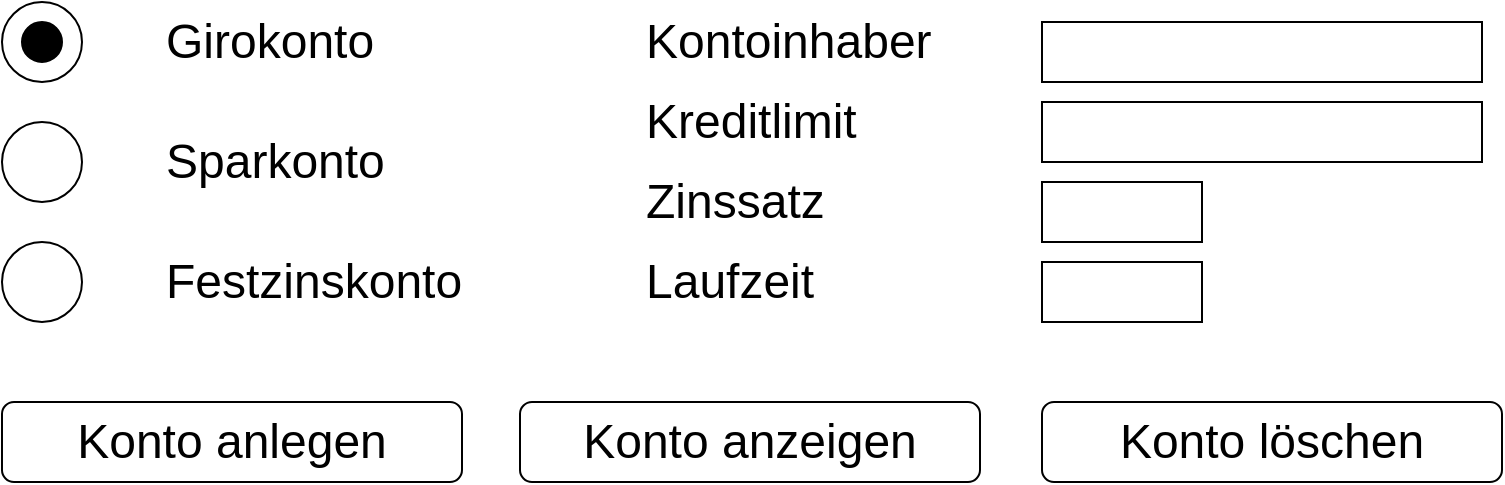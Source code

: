 <mxfile version="16.5.1" type="device"><diagram id="mzmcUch4uAnneWH-Mjvr" name="Seite-1"><mxGraphModel dx="1242" dy="785" grid="1" gridSize="10" guides="1" tooltips="1" connect="1" arrows="1" fold="1" page="1" pageScale="1" pageWidth="827" pageHeight="1169" math="0" shadow="0"><root><mxCell id="0"/><mxCell id="1" parent="0"/><mxCell id="m97404ZPhW7HhbsZOxzn-26" value="" style="ellipse;whiteSpace=wrap;html=1;aspect=fixed;fontSize=24;" parent="1" vertex="1"><mxGeometry x="40" y="40" width="40" height="40" as="geometry"/></mxCell><mxCell id="m97404ZPhW7HhbsZOxzn-29" value="" style="ellipse;whiteSpace=wrap;html=1;aspect=fixed;fontSize=24;" parent="1" vertex="1"><mxGeometry x="40" y="100" width="40" height="40" as="geometry"/></mxCell><mxCell id="m97404ZPhW7HhbsZOxzn-30" value="" style="ellipse;whiteSpace=wrap;html=1;aspect=fixed;fontSize=24;" parent="1" vertex="1"><mxGeometry x="40" y="160" width="40" height="40" as="geometry"/></mxCell><mxCell id="m97404ZPhW7HhbsZOxzn-32" value="Sparkonto" style="text;html=1;strokeColor=none;fillColor=none;align=left;verticalAlign=middle;whiteSpace=wrap;rounded=0;fontSize=24;" parent="1" vertex="1"><mxGeometry x="120" y="100" width="190" height="40" as="geometry"/></mxCell><mxCell id="m97404ZPhW7HhbsZOxzn-33" value="Girokonto" style="text;html=1;strokeColor=none;fillColor=none;align=left;verticalAlign=middle;whiteSpace=wrap;rounded=0;fontSize=24;" parent="1" vertex="1"><mxGeometry x="120" y="40" width="190" height="40" as="geometry"/></mxCell><mxCell id="m97404ZPhW7HhbsZOxzn-34" value="Festzinskonto" style="text;html=1;strokeColor=none;fillColor=none;align=left;verticalAlign=middle;whiteSpace=wrap;rounded=0;fontSize=24;" parent="1" vertex="1"><mxGeometry x="120" y="160" width="190" height="40" as="geometry"/></mxCell><mxCell id="m97404ZPhW7HhbsZOxzn-35" value="Konto anzeigen" style="rounded=1;whiteSpace=wrap;html=1;fontSize=24;" parent="1" vertex="1"><mxGeometry x="299" y="240" width="230" height="40" as="geometry"/></mxCell><mxCell id="m97404ZPhW7HhbsZOxzn-36" value="" style="ellipse;whiteSpace=wrap;html=1;aspect=fixed;fontSize=24;fillColor=#000000;" parent="1" vertex="1"><mxGeometry x="50" y="50" width="20" height="20" as="geometry"/></mxCell><mxCell id="m97404ZPhW7HhbsZOxzn-40" value="Kontoinhaber" style="text;html=1;strokeColor=none;fillColor=none;align=left;verticalAlign=middle;whiteSpace=wrap;rounded=0;fontSize=24;" parent="1" vertex="1"><mxGeometry x="360" y="40" width="180" height="40" as="geometry"/></mxCell><mxCell id="m97404ZPhW7HhbsZOxzn-41" value="Kreditlimit" style="text;html=1;strokeColor=none;fillColor=none;align=left;verticalAlign=middle;whiteSpace=wrap;rounded=0;fontSize=24;" parent="1" vertex="1"><mxGeometry x="360" y="80" width="180" height="40" as="geometry"/></mxCell><mxCell id="m97404ZPhW7HhbsZOxzn-42" value="Zinssatz" style="text;html=1;strokeColor=none;fillColor=none;align=left;verticalAlign=middle;whiteSpace=wrap;rounded=0;fontSize=24;" parent="1" vertex="1"><mxGeometry x="360" y="120" width="180" height="40" as="geometry"/></mxCell><mxCell id="m97404ZPhW7HhbsZOxzn-43" value="Laufzeit" style="text;html=1;strokeColor=none;fillColor=none;align=left;verticalAlign=middle;whiteSpace=wrap;rounded=0;fontSize=24;" parent="1" vertex="1"><mxGeometry x="360" y="160" width="180" height="40" as="geometry"/></mxCell><mxCell id="m97404ZPhW7HhbsZOxzn-46" value="" style="rounded=0;whiteSpace=wrap;html=1;fontSize=24;fillColor=#FFFFFF;" parent="1" vertex="1"><mxGeometry x="560" y="170" width="80" height="30" as="geometry"/></mxCell><mxCell id="m97404ZPhW7HhbsZOxzn-47" value="" style="rounded=0;whiteSpace=wrap;html=1;fontSize=24;fillColor=#FFFFFF;" parent="1" vertex="1"><mxGeometry x="560" y="130" width="80" height="30" as="geometry"/></mxCell><mxCell id="m97404ZPhW7HhbsZOxzn-48" value="" style="rounded=0;whiteSpace=wrap;html=1;fontSize=24;fillColor=#FFFFFF;" parent="1" vertex="1"><mxGeometry x="560" y="90" width="220" height="30" as="geometry"/></mxCell><mxCell id="m97404ZPhW7HhbsZOxzn-49" value="" style="rounded=0;whiteSpace=wrap;html=1;fontSize=24;fillColor=#FFFFFF;" parent="1" vertex="1"><mxGeometry x="560" y="50" width="220" height="30" as="geometry"/></mxCell><mxCell id="ajgks2CLv-cFVIXWJc_Z-1" value="Konto anlegen" style="rounded=1;whiteSpace=wrap;html=1;fontSize=24;" vertex="1" parent="1"><mxGeometry x="40" y="240" width="230" height="40" as="geometry"/></mxCell><mxCell id="ajgks2CLv-cFVIXWJc_Z-2" value="Konto löschen" style="rounded=1;whiteSpace=wrap;html=1;fontSize=24;" vertex="1" parent="1"><mxGeometry x="560" y="240" width="230" height="40" as="geometry"/></mxCell></root></mxGraphModel></diagram></mxfile>